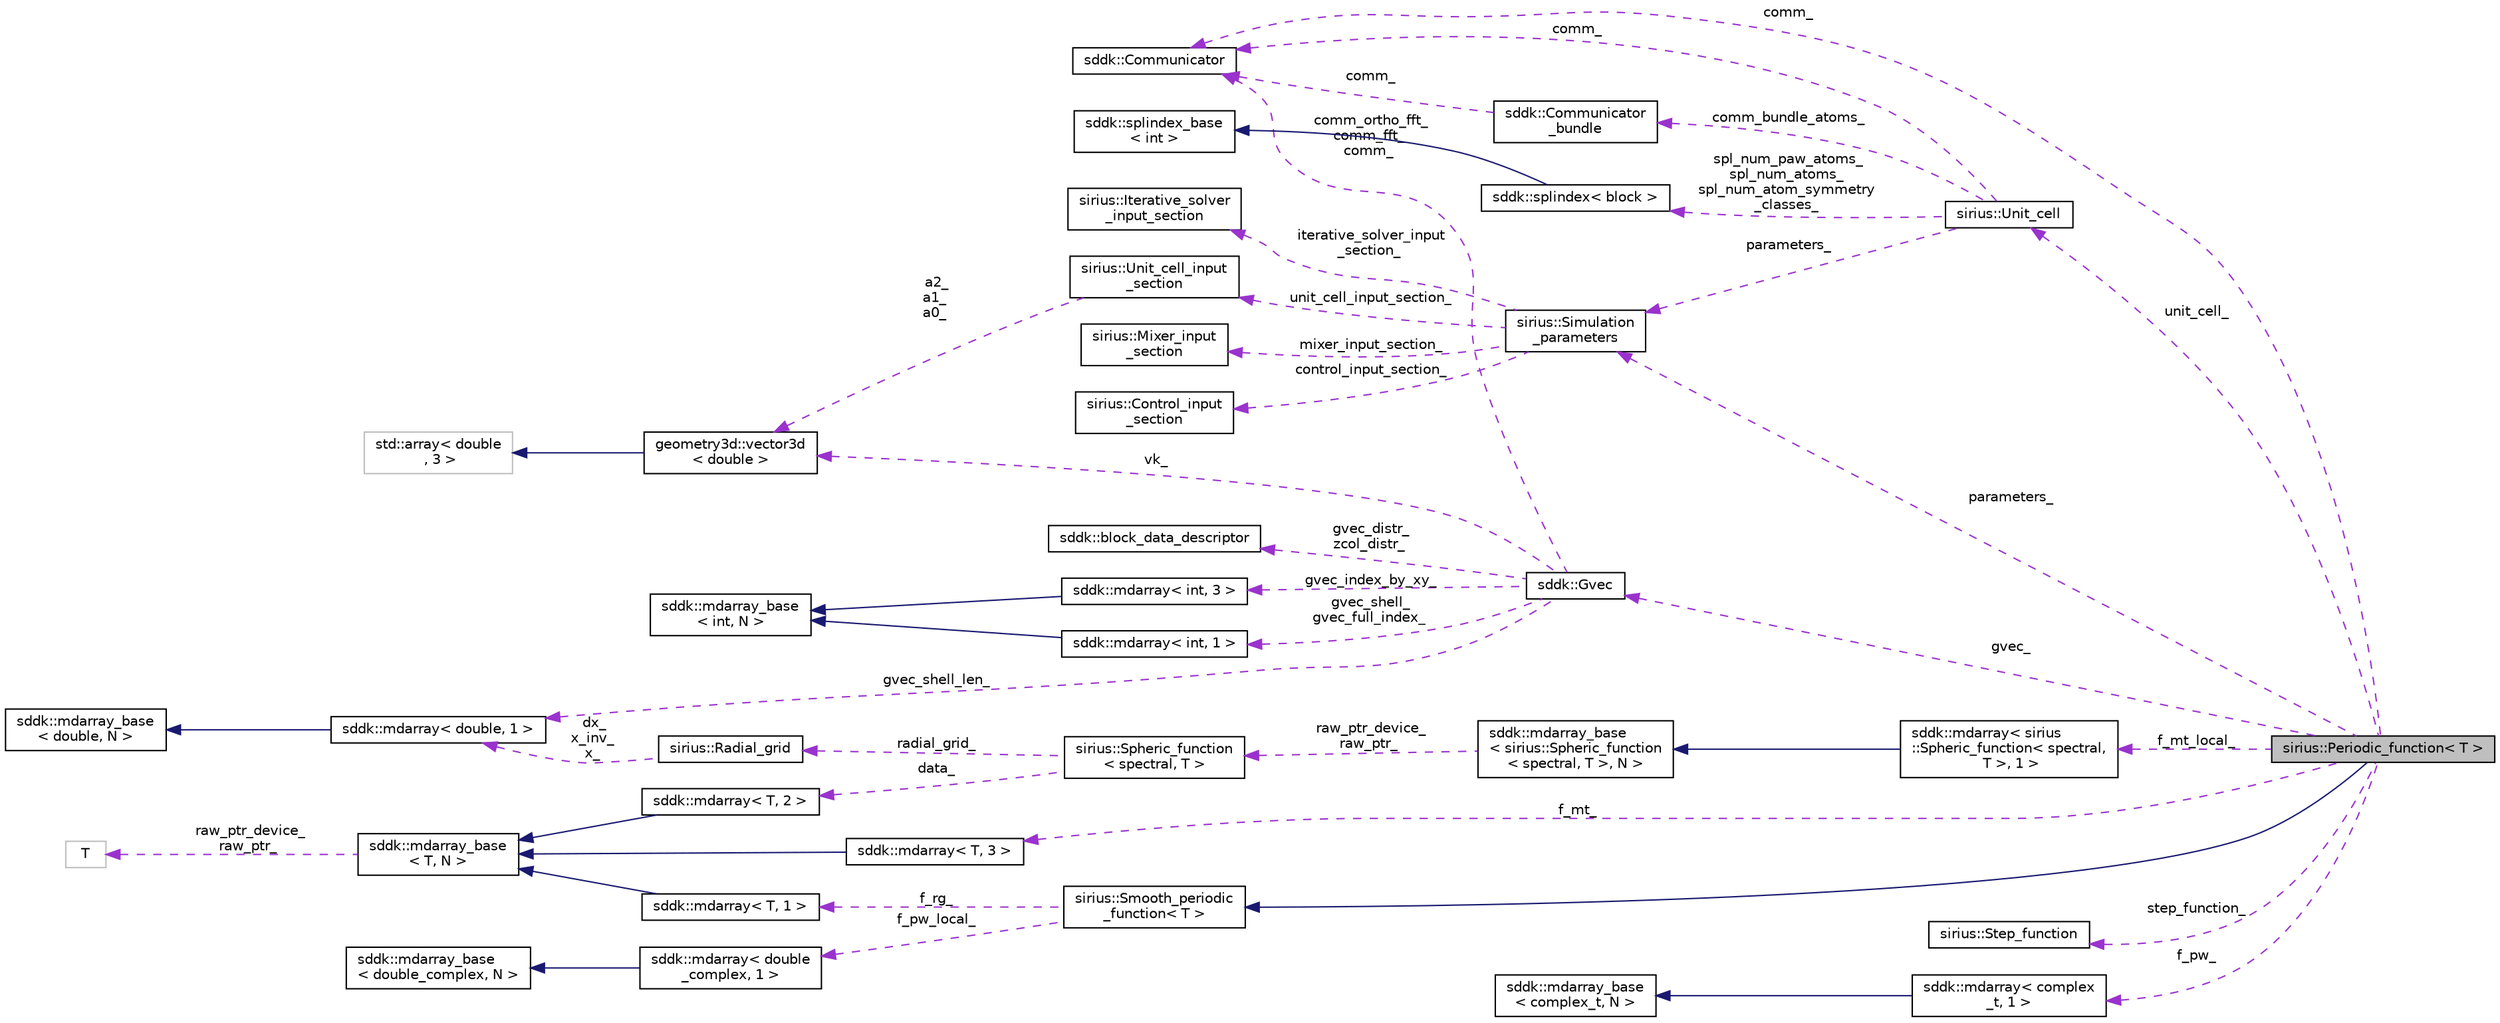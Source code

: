 digraph "sirius::Periodic_function&lt; T &gt;"
{
 // INTERACTIVE_SVG=YES
  edge [fontname="Helvetica",fontsize="10",labelfontname="Helvetica",labelfontsize="10"];
  node [fontname="Helvetica",fontsize="10",shape=record];
  rankdir="LR";
  Node1 [label="sirius::Periodic_function\< T \>",height=0.2,width=0.4,color="black", fillcolor="grey75", style="filled", fontcolor="black"];
  Node2 -> Node1 [dir="back",color="midnightblue",fontsize="10",style="solid",fontname="Helvetica"];
  Node2 [label="sirius::Smooth_periodic\l_function\< T \>",height=0.2,width=0.4,color="black", fillcolor="white", style="filled",URL="$classsirius_1_1_smooth__periodic__function.html",tooltip="Smooth periodic function on the regular real-space grid or in plane-wave domain. "];
  Node3 -> Node2 [dir="back",color="darkorchid3",fontsize="10",style="dashed",label=" f_pw_local_" ,fontname="Helvetica"];
  Node3 [label="sddk::mdarray\< double\l_complex, 1 \>",height=0.2,width=0.4,color="black", fillcolor="white", style="filled",URL="$classsddk_1_1mdarray.html"];
  Node4 -> Node3 [dir="back",color="midnightblue",fontsize="10",style="solid",fontname="Helvetica"];
  Node4 [label="sddk::mdarray_base\l\< double_complex, N \>",height=0.2,width=0.4,color="black", fillcolor="white", style="filled",URL="$classsddk_1_1mdarray__base.html"];
  Node5 -> Node2 [dir="back",color="darkorchid3",fontsize="10",style="dashed",label=" f_rg_" ,fontname="Helvetica"];
  Node5 [label="sddk::mdarray\< T, 1 \>",height=0.2,width=0.4,color="black", fillcolor="white", style="filled",URL="$classsddk_1_1mdarray.html"];
  Node6 -> Node5 [dir="back",color="midnightblue",fontsize="10",style="solid",fontname="Helvetica"];
  Node6 [label="sddk::mdarray_base\l\< T, N \>",height=0.2,width=0.4,color="black", fillcolor="white", style="filled",URL="$classsddk_1_1mdarray__base.html",tooltip="Base class of multidimensional array. "];
  Node7 -> Node6 [dir="back",color="darkorchid3",fontsize="10",style="dashed",label=" raw_ptr_device_\nraw_ptr_" ,fontname="Helvetica"];
  Node7 [label="T",height=0.2,width=0.4,color="grey75", fillcolor="white", style="filled"];
  Node8 -> Node1 [dir="back",color="darkorchid3",fontsize="10",style="dashed",label=" f_mt_" ,fontname="Helvetica"];
  Node8 [label="sddk::mdarray\< T, 3 \>",height=0.2,width=0.4,color="black", fillcolor="white", style="filled",URL="$classsddk_1_1mdarray.html"];
  Node6 -> Node8 [dir="back",color="midnightblue",fontsize="10",style="solid",fontname="Helvetica"];
  Node9 -> Node1 [dir="back",color="darkorchid3",fontsize="10",style="dashed",label=" comm_" ,fontname="Helvetica"];
  Node9 [label="sddk::Communicator",height=0.2,width=0.4,color="black", fillcolor="white", style="filled",URL="$classsddk_1_1_communicator.html",tooltip="MPI communicator wrapper. "];
  Node10 -> Node1 [dir="back",color="darkorchid3",fontsize="10",style="dashed",label=" gvec_" ,fontname="Helvetica"];
  Node10 [label="sddk::Gvec",height=0.2,width=0.4,color="black", fillcolor="white", style="filled",URL="$classsddk_1_1_gvec.html",tooltip="Store list of G-vectors for FFTs and G+k basis functions. "];
  Node11 -> Node10 [dir="back",color="darkorchid3",fontsize="10",style="dashed",label=" gvec_index_by_xy_" ,fontname="Helvetica"];
  Node11 [label="sddk::mdarray\< int, 3 \>",height=0.2,width=0.4,color="black", fillcolor="white", style="filled",URL="$classsddk_1_1mdarray.html"];
  Node12 -> Node11 [dir="back",color="midnightblue",fontsize="10",style="solid",fontname="Helvetica"];
  Node12 [label="sddk::mdarray_base\l\< int, N \>",height=0.2,width=0.4,color="black", fillcolor="white", style="filled",URL="$classsddk_1_1mdarray__base.html"];
  Node13 -> Node10 [dir="back",color="darkorchid3",fontsize="10",style="dashed",label=" gvec_shell_len_" ,fontname="Helvetica"];
  Node13 [label="sddk::mdarray\< double, 1 \>",height=0.2,width=0.4,color="black", fillcolor="white", style="filled",URL="$classsddk_1_1mdarray.html"];
  Node14 -> Node13 [dir="back",color="midnightblue",fontsize="10",style="solid",fontname="Helvetica"];
  Node14 [label="sddk::mdarray_base\l\< double, N \>",height=0.2,width=0.4,color="black", fillcolor="white", style="filled",URL="$classsddk_1_1mdarray__base.html"];
  Node15 -> Node10 [dir="back",color="darkorchid3",fontsize="10",style="dashed",label=" gvec_shell_\ngvec_full_index_" ,fontname="Helvetica"];
  Node15 [label="sddk::mdarray\< int, 1 \>",height=0.2,width=0.4,color="black", fillcolor="white", style="filled",URL="$classsddk_1_1mdarray.html"];
  Node12 -> Node15 [dir="back",color="midnightblue",fontsize="10",style="solid",fontname="Helvetica"];
  Node16 -> Node10 [dir="back",color="darkorchid3",fontsize="10",style="dashed",label=" gvec_distr_\nzcol_distr_" ,fontname="Helvetica"];
  Node16 [label="sddk::block_data_descriptor",height=0.2,width=0.4,color="black", fillcolor="white", style="filled",URL="$structsddk_1_1block__data__descriptor.html"];
  Node9 -> Node10 [dir="back",color="darkorchid3",fontsize="10",style="dashed",label=" comm_ortho_fft_\ncomm_fft_\ncomm_" ,fontname="Helvetica"];
  Node17 -> Node10 [dir="back",color="darkorchid3",fontsize="10",style="dashed",label=" vk_" ,fontname="Helvetica"];
  Node17 [label="geometry3d::vector3d\l\< double \>",height=0.2,width=0.4,color="black", fillcolor="white", style="filled",URL="$classgeometry3d_1_1vector3d.html"];
  Node18 -> Node17 [dir="back",color="midnightblue",fontsize="10",style="solid",fontname="Helvetica"];
  Node18 [label="std::array\< double\l , 3 \>",height=0.2,width=0.4,color="grey75", fillcolor="white", style="filled"];
  Node19 -> Node1 [dir="back",color="darkorchid3",fontsize="10",style="dashed",label=" step_function_" ,fontname="Helvetica"];
  Node19 [label="sirius::Step_function",height=0.2,width=0.4,color="black", fillcolor="white", style="filled",URL="$classsirius_1_1_step__function.html",tooltip="Unit step function is defined to be 1 in the interstitial and 0 inside muffin-tins. "];
  Node20 -> Node1 [dir="back",color="darkorchid3",fontsize="10",style="dashed",label=" f_pw_" ,fontname="Helvetica"];
  Node20 [label="sddk::mdarray\< complex\l_t, 1 \>",height=0.2,width=0.4,color="black", fillcolor="white", style="filled",URL="$classsddk_1_1mdarray.html"];
  Node21 -> Node20 [dir="back",color="midnightblue",fontsize="10",style="solid",fontname="Helvetica"];
  Node21 [label="sddk::mdarray_base\l\< complex_t, N \>",height=0.2,width=0.4,color="black", fillcolor="white", style="filled",URL="$classsddk_1_1mdarray__base.html"];
  Node22 -> Node1 [dir="back",color="darkorchid3",fontsize="10",style="dashed",label=" f_mt_local_" ,fontname="Helvetica"];
  Node22 [label="sddk::mdarray\< sirius\l::Spheric_function\< spectral,\l T \>, 1 \>",height=0.2,width=0.4,color="black", fillcolor="white", style="filled",URL="$classsddk_1_1mdarray.html"];
  Node23 -> Node22 [dir="back",color="midnightblue",fontsize="10",style="solid",fontname="Helvetica"];
  Node23 [label="sddk::mdarray_base\l\< sirius::Spheric_function\l\< spectral, T \>, N \>",height=0.2,width=0.4,color="black", fillcolor="white", style="filled",URL="$classsddk_1_1mdarray__base.html"];
  Node24 -> Node23 [dir="back",color="darkorchid3",fontsize="10",style="dashed",label=" raw_ptr_device_\nraw_ptr_" ,fontname="Helvetica"];
  Node24 [label="sirius::Spheric_function\l\< spectral, T \>",height=0.2,width=0.4,color="black", fillcolor="white", style="filled",URL="$classsirius_1_1_spheric__function.html"];
  Node25 -> Node24 [dir="back",color="darkorchid3",fontsize="10",style="dashed",label=" data_" ,fontname="Helvetica"];
  Node25 [label="sddk::mdarray\< T, 2 \>",height=0.2,width=0.4,color="black", fillcolor="white", style="filled",URL="$classsddk_1_1mdarray.html"];
  Node6 -> Node25 [dir="back",color="midnightblue",fontsize="10",style="solid",fontname="Helvetica"];
  Node26 -> Node24 [dir="back",color="darkorchid3",fontsize="10",style="dashed",label=" radial_grid_" ,fontname="Helvetica"];
  Node26 [label="sirius::Radial_grid",height=0.2,width=0.4,color="black", fillcolor="white", style="filled",URL="$classsirius_1_1_radial__grid.html",tooltip="Radial grid for a muffin-tin or an isolated atom. "];
  Node13 -> Node26 [dir="back",color="darkorchid3",fontsize="10",style="dashed",label=" dx_\nx_inv_\nx_" ,fontname="Helvetica"];
  Node27 -> Node1 [dir="back",color="darkorchid3",fontsize="10",style="dashed",label=" unit_cell_" ,fontname="Helvetica"];
  Node27 [label="sirius::Unit_cell",height=0.2,width=0.4,color="black", fillcolor="white", style="filled",URL="$classsirius_1_1_unit__cell.html"];
  Node28 -> Node27 [dir="back",color="darkorchid3",fontsize="10",style="dashed",label=" comm_bundle_atoms_" ,fontname="Helvetica"];
  Node28 [label="sddk::Communicator\l_bundle",height=0.2,width=0.4,color="black", fillcolor="white", style="filled",URL="$classsddk_1_1_communicator__bundle.html",tooltip="A bundle of MPI communicators. "];
  Node9 -> Node28 [dir="back",color="darkorchid3",fontsize="10",style="dashed",label=" comm_" ,fontname="Helvetica"];
  Node29 -> Node27 [dir="back",color="darkorchid3",fontsize="10",style="dashed",label=" spl_num_paw_atoms_\nspl_num_atoms_\nspl_num_atom_symmetry\l_classes_" ,fontname="Helvetica"];
  Node29 [label="sddk::splindex\< block \>",height=0.2,width=0.4,color="black", fillcolor="white", style="filled",URL="$classsddk_1_1splindex.html"];
  Node30 -> Node29 [dir="back",color="midnightblue",fontsize="10",style="solid",fontname="Helvetica"];
  Node30 [label="sddk::splindex_base\l\< int \>",height=0.2,width=0.4,color="black", fillcolor="white", style="filled",URL="$classsddk_1_1splindex__base.html"];
  Node9 -> Node27 [dir="back",color="darkorchid3",fontsize="10",style="dashed",label=" comm_" ,fontname="Helvetica"];
  Node31 -> Node27 [dir="back",color="darkorchid3",fontsize="10",style="dashed",label=" parameters_" ,fontname="Helvetica"];
  Node31 [label="sirius::Simulation\l_parameters",height=0.2,width=0.4,color="black", fillcolor="white", style="filled",URL="$classsirius_1_1_simulation__parameters.html",tooltip="Basic parameters of the simulation. "];
  Node32 -> Node31 [dir="back",color="darkorchid3",fontsize="10",style="dashed",label=" iterative_solver_input\l_section_" ,fontname="Helvetica"];
  Node32 [label="sirius::Iterative_solver\l_input_section",height=0.2,width=0.4,color="black", fillcolor="white", style="filled",URL="$structsirius_1_1_iterative__solver__input__section.html"];
  Node33 -> Node31 [dir="back",color="darkorchid3",fontsize="10",style="dashed",label=" unit_cell_input_section_" ,fontname="Helvetica"];
  Node33 [label="sirius::Unit_cell_input\l_section",height=0.2,width=0.4,color="black", fillcolor="white", style="filled",URL="$structsirius_1_1_unit__cell__input__section.html",tooltip="Parse unit cell input section. "];
  Node17 -> Node33 [dir="back",color="darkorchid3",fontsize="10",style="dashed",label=" a2_\na1_\na0_" ,fontname="Helvetica"];
  Node34 -> Node31 [dir="back",color="darkorchid3",fontsize="10",style="dashed",label=" mixer_input_section_" ,fontname="Helvetica"];
  Node34 [label="sirius::Mixer_input\l_section",height=0.2,width=0.4,color="black", fillcolor="white", style="filled",URL="$structsirius_1_1_mixer__input__section.html"];
  Node35 -> Node31 [dir="back",color="darkorchid3",fontsize="10",style="dashed",label=" control_input_section_" ,fontname="Helvetica"];
  Node35 [label="sirius::Control_input\l_section",height=0.2,width=0.4,color="black", fillcolor="white", style="filled",URL="$structsirius_1_1_control__input__section.html",tooltip="Parse control input section. "];
  Node31 -> Node1 [dir="back",color="darkorchid3",fontsize="10",style="dashed",label=" parameters_" ,fontname="Helvetica"];
}

